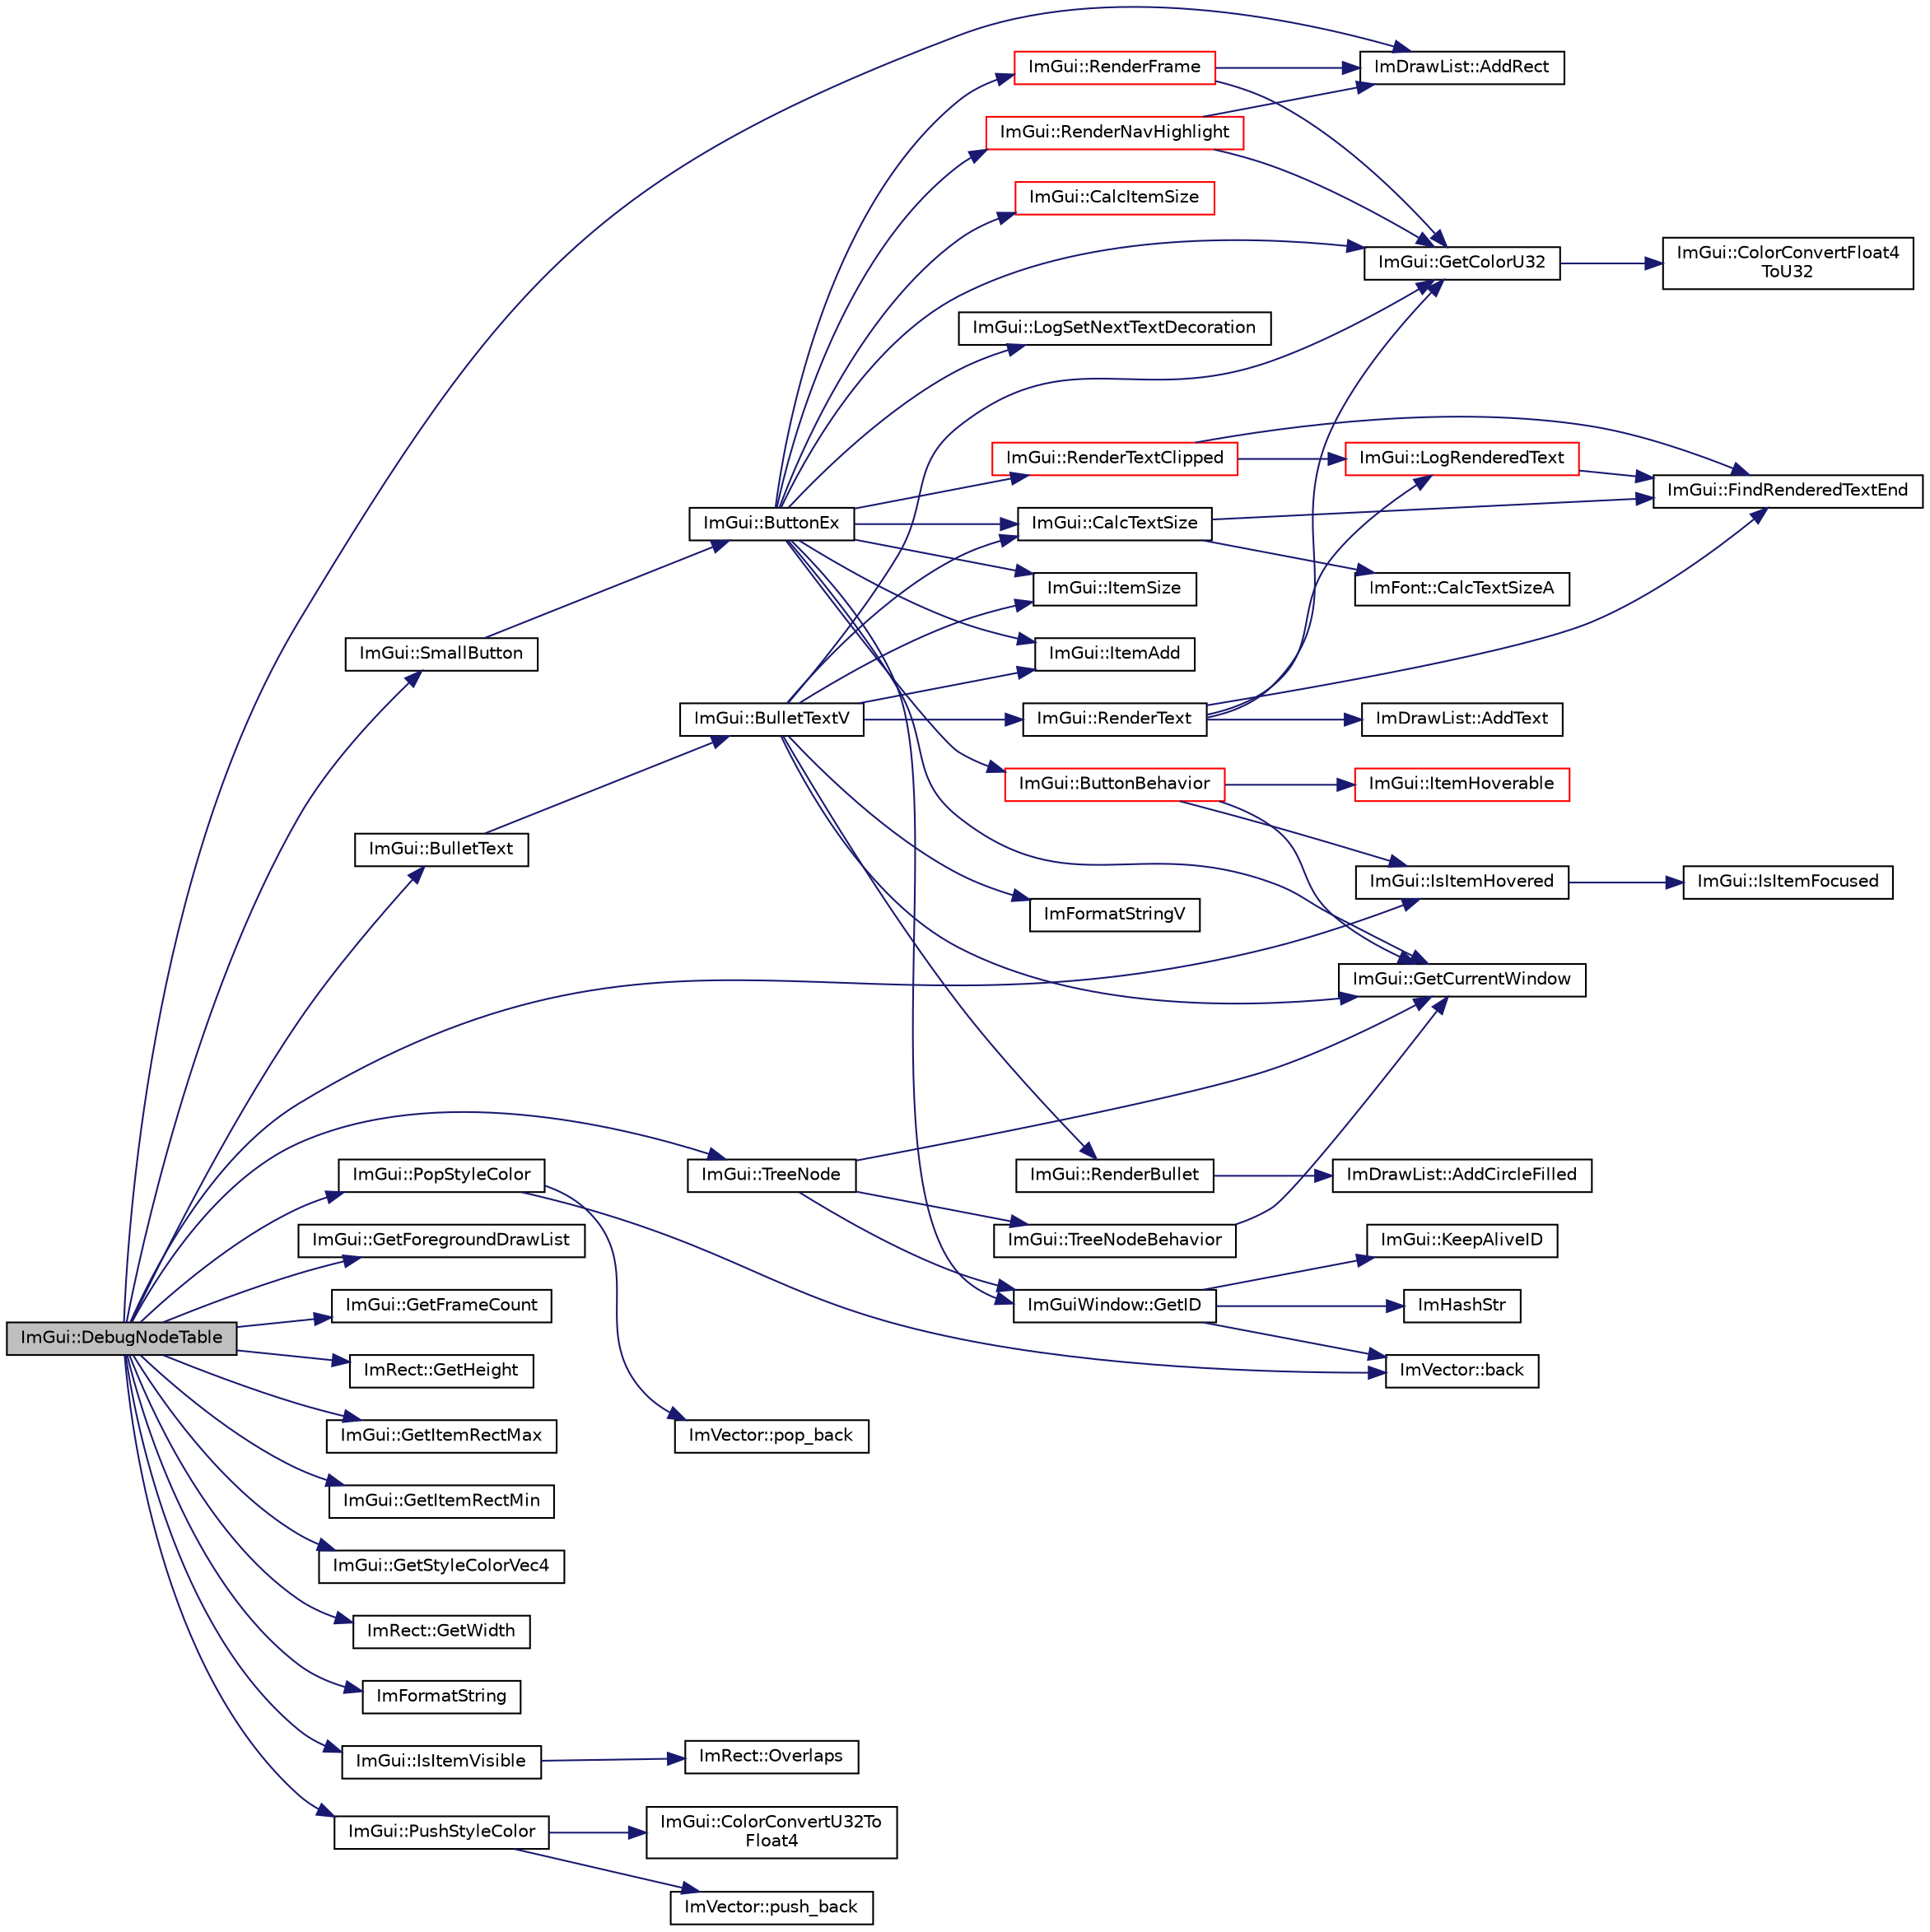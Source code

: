 digraph "ImGui::DebugNodeTable"
{
 // LATEX_PDF_SIZE
  edge [fontname="Helvetica",fontsize="10",labelfontname="Helvetica",labelfontsize="10"];
  node [fontname="Helvetica",fontsize="10",shape=record];
  rankdir="LR";
  Node1 [label="ImGui::DebugNodeTable",height=0.2,width=0.4,color="black", fillcolor="grey75", style="filled", fontcolor="black",tooltip=" "];
  Node1 -> Node2 [color="midnightblue",fontsize="10",style="solid",fontname="Helvetica"];
  Node2 [label="ImDrawList::AddRect",height=0.2,width=0.4,color="black", fillcolor="white", style="filled",URL="$struct_im_draw_list.html#ad96f10a3e954fe0c5b7c96d4e205af7b",tooltip=" "];
  Node1 -> Node3 [color="midnightblue",fontsize="10",style="solid",fontname="Helvetica"];
  Node3 [label="ImGui::BulletText",height=0.2,width=0.4,color="black", fillcolor="white", style="filled",URL="$namespace_im_gui.html#af8d34d563b17c683943a0fa7bf5807bc",tooltip=" "];
  Node3 -> Node4 [color="midnightblue",fontsize="10",style="solid",fontname="Helvetica"];
  Node4 [label="ImGui::BulletTextV",height=0.2,width=0.4,color="black", fillcolor="white", style="filled",URL="$namespace_im_gui.html#af8f4b5e96c745e205974857f9a584583",tooltip=" "];
  Node4 -> Node5 [color="midnightblue",fontsize="10",style="solid",fontname="Helvetica"];
  Node5 [label="ImGui::CalcTextSize",height=0.2,width=0.4,color="black", fillcolor="white", style="filled",URL="$namespace_im_gui.html#a848b9db6cc4a186751c0ecebcaadc33b",tooltip=" "];
  Node5 -> Node6 [color="midnightblue",fontsize="10",style="solid",fontname="Helvetica"];
  Node6 [label="ImFont::CalcTextSizeA",height=0.2,width=0.4,color="black", fillcolor="white", style="filled",URL="$struct_im_font.html#ad67f64fd206ad197f4b93b1a1ae27cfe",tooltip=" "];
  Node5 -> Node7 [color="midnightblue",fontsize="10",style="solid",fontname="Helvetica"];
  Node7 [label="ImGui::FindRenderedTextEnd",height=0.2,width=0.4,color="black", fillcolor="white", style="filled",URL="$namespace_im_gui.html#a7671e1dbc803a31b06081b52a771d83f",tooltip=" "];
  Node4 -> Node8 [color="midnightblue",fontsize="10",style="solid",fontname="Helvetica"];
  Node8 [label="ImGui::GetColorU32",height=0.2,width=0.4,color="black", fillcolor="white", style="filled",URL="$namespace_im_gui.html#a0de2d9bd347d9866511eb8d014e62556",tooltip=" "];
  Node8 -> Node9 [color="midnightblue",fontsize="10",style="solid",fontname="Helvetica"];
  Node9 [label="ImGui::ColorConvertFloat4\lToU32",height=0.2,width=0.4,color="black", fillcolor="white", style="filled",URL="$namespace_im_gui.html#abe2691de0b1a71c774ab24cc91564a94",tooltip=" "];
  Node4 -> Node10 [color="midnightblue",fontsize="10",style="solid",fontname="Helvetica"];
  Node10 [label="ImGui::GetCurrentWindow",height=0.2,width=0.4,color="black", fillcolor="white", style="filled",URL="$namespace_im_gui.html#a7ceba68eca2b09fb6bf1ad88037e6203",tooltip=" "];
  Node4 -> Node11 [color="midnightblue",fontsize="10",style="solid",fontname="Helvetica"];
  Node11 [label="ImFormatStringV",height=0.2,width=0.4,color="black", fillcolor="white", style="filled",URL="$imgui_8cpp.html#a2e0022a073d369645a0daab17f823779",tooltip=" "];
  Node4 -> Node12 [color="midnightblue",fontsize="10",style="solid",fontname="Helvetica"];
  Node12 [label="ImGui::ItemAdd",height=0.2,width=0.4,color="black", fillcolor="white", style="filled",URL="$namespace_im_gui.html#a03440eafb6ce299fcb92b2d2cda147a5",tooltip=" "];
  Node4 -> Node13 [color="midnightblue",fontsize="10",style="solid",fontname="Helvetica"];
  Node13 [label="ImGui::ItemSize",height=0.2,width=0.4,color="black", fillcolor="white", style="filled",URL="$namespace_im_gui.html#aeeb1ec6ae6548173dbf813e7df538c48",tooltip=" "];
  Node4 -> Node14 [color="midnightblue",fontsize="10",style="solid",fontname="Helvetica"];
  Node14 [label="ImGui::RenderBullet",height=0.2,width=0.4,color="black", fillcolor="white", style="filled",URL="$namespace_im_gui.html#a46189f75b2e25d595f1e71060d2a2633",tooltip=" "];
  Node14 -> Node15 [color="midnightblue",fontsize="10",style="solid",fontname="Helvetica"];
  Node15 [label="ImDrawList::AddCircleFilled",height=0.2,width=0.4,color="black", fillcolor="white", style="filled",URL="$struct_im_draw_list.html#aef950cf8b0293b2c5e4708af72de045b",tooltip=" "];
  Node4 -> Node16 [color="midnightblue",fontsize="10",style="solid",fontname="Helvetica"];
  Node16 [label="ImGui::RenderText",height=0.2,width=0.4,color="black", fillcolor="white", style="filled",URL="$namespace_im_gui.html#a9971ce57f2a288ac3a12df886c5550d1",tooltip=" "];
  Node16 -> Node17 [color="midnightblue",fontsize="10",style="solid",fontname="Helvetica"];
  Node17 [label="ImDrawList::AddText",height=0.2,width=0.4,color="black", fillcolor="white", style="filled",URL="$struct_im_draw_list.html#ac5221bd86b3429f6d5b6e6ffe454942d",tooltip=" "];
  Node16 -> Node7 [color="midnightblue",fontsize="10",style="solid",fontname="Helvetica"];
  Node16 -> Node8 [color="midnightblue",fontsize="10",style="solid",fontname="Helvetica"];
  Node16 -> Node18 [color="midnightblue",fontsize="10",style="solid",fontname="Helvetica"];
  Node18 [label="ImGui::LogRenderedText",height=0.2,width=0.4,color="red", fillcolor="white", style="filled",URL="$namespace_im_gui.html#a7a0d62e33f2236ec2f789e24ca0fb56f",tooltip=" "];
  Node18 -> Node7 [color="midnightblue",fontsize="10",style="solid",fontname="Helvetica"];
  Node1 -> Node21 [color="midnightblue",fontsize="10",style="solid",fontname="Helvetica"];
  Node21 [label="ImGui::GetForegroundDrawList",height=0.2,width=0.4,color="black", fillcolor="white", style="filled",URL="$namespace_im_gui.html#a718d48e3636f9df63e4820d0fef34e78",tooltip=" "];
  Node1 -> Node22 [color="midnightblue",fontsize="10",style="solid",fontname="Helvetica"];
  Node22 [label="ImGui::GetFrameCount",height=0.2,width=0.4,color="black", fillcolor="white", style="filled",URL="$namespace_im_gui.html#a0180211f23fc10807dfc3d2f6e8681f9",tooltip=" "];
  Node1 -> Node23 [color="midnightblue",fontsize="10",style="solid",fontname="Helvetica"];
  Node23 [label="ImRect::GetHeight",height=0.2,width=0.4,color="black", fillcolor="white", style="filled",URL="$struct_im_rect.html#a748d8ae9cb26508951ec6e2f2df0625b",tooltip=" "];
  Node1 -> Node24 [color="midnightblue",fontsize="10",style="solid",fontname="Helvetica"];
  Node24 [label="ImGui::GetItemRectMax",height=0.2,width=0.4,color="black", fillcolor="white", style="filled",URL="$namespace_im_gui.html#a3d260209b8dc25a2c942e8cfd1ed0e51",tooltip=" "];
  Node1 -> Node25 [color="midnightblue",fontsize="10",style="solid",fontname="Helvetica"];
  Node25 [label="ImGui::GetItemRectMin",height=0.2,width=0.4,color="black", fillcolor="white", style="filled",URL="$namespace_im_gui.html#a65b24b72ec0e8444c705cebf3e91f570",tooltip=" "];
  Node1 -> Node26 [color="midnightblue",fontsize="10",style="solid",fontname="Helvetica"];
  Node26 [label="ImGui::GetStyleColorVec4",height=0.2,width=0.4,color="black", fillcolor="white", style="filled",URL="$namespace_im_gui.html#ad838e580972e2c4b3da2b0f60754b662",tooltip=" "];
  Node1 -> Node27 [color="midnightblue",fontsize="10",style="solid",fontname="Helvetica"];
  Node27 [label="ImRect::GetWidth",height=0.2,width=0.4,color="black", fillcolor="white", style="filled",URL="$struct_im_rect.html#afa75cb8491f20901c96166d17dcddac4",tooltip=" "];
  Node1 -> Node28 [color="midnightblue",fontsize="10",style="solid",fontname="Helvetica"];
  Node28 [label="ImFormatString",height=0.2,width=0.4,color="black", fillcolor="white", style="filled",URL="$imgui_8cpp.html#a75ccaf7d676b1f567ba888ae42ac3809",tooltip=" "];
  Node1 -> Node29 [color="midnightblue",fontsize="10",style="solid",fontname="Helvetica"];
  Node29 [label="ImGui::IsItemHovered",height=0.2,width=0.4,color="black", fillcolor="white", style="filled",URL="$namespace_im_gui.html#ac9a400eff3a9561d95e80486c52a660b",tooltip=" "];
  Node29 -> Node30 [color="midnightblue",fontsize="10",style="solid",fontname="Helvetica"];
  Node30 [label="ImGui::IsItemFocused",height=0.2,width=0.4,color="black", fillcolor="white", style="filled",URL="$namespace_im_gui.html#add3290865a67327258c3a32b695adb28",tooltip=" "];
  Node1 -> Node31 [color="midnightblue",fontsize="10",style="solid",fontname="Helvetica"];
  Node31 [label="ImGui::IsItemVisible",height=0.2,width=0.4,color="black", fillcolor="white", style="filled",URL="$namespace_im_gui.html#a0e9273fc53bdf7ca39d59cdb657c3c2f",tooltip=" "];
  Node31 -> Node32 [color="midnightblue",fontsize="10",style="solid",fontname="Helvetica"];
  Node32 [label="ImRect::Overlaps",height=0.2,width=0.4,color="black", fillcolor="white", style="filled",URL="$struct_im_rect.html#a0af3bade3781e5e7c6afdf71ccfb0d43",tooltip=" "];
  Node1 -> Node33 [color="midnightblue",fontsize="10",style="solid",fontname="Helvetica"];
  Node33 [label="ImGui::PopStyleColor",height=0.2,width=0.4,color="black", fillcolor="white", style="filled",URL="$namespace_im_gui.html#a9795f730b4043a98b6254738d86efcdc",tooltip=" "];
  Node33 -> Node34 [color="midnightblue",fontsize="10",style="solid",fontname="Helvetica"];
  Node34 [label="ImVector::back",height=0.2,width=0.4,color="black", fillcolor="white", style="filled",URL="$struct_im_vector.html#a6da15f3c402099ed57078835ab942f8e",tooltip=" "];
  Node33 -> Node35 [color="midnightblue",fontsize="10",style="solid",fontname="Helvetica"];
  Node35 [label="ImVector::pop_back",height=0.2,width=0.4,color="black", fillcolor="white", style="filled",URL="$struct_im_vector.html#a3db7ce62d3c429effdb893fbf7148c1c",tooltip=" "];
  Node1 -> Node36 [color="midnightblue",fontsize="10",style="solid",fontname="Helvetica"];
  Node36 [label="ImGui::PushStyleColor",height=0.2,width=0.4,color="black", fillcolor="white", style="filled",URL="$namespace_im_gui.html#a77ee84afb636e05eb4b2d6eeddcc2aa8",tooltip=" "];
  Node36 -> Node37 [color="midnightblue",fontsize="10",style="solid",fontname="Helvetica"];
  Node37 [label="ImGui::ColorConvertU32To\lFloat4",height=0.2,width=0.4,color="black", fillcolor="white", style="filled",URL="$namespace_im_gui.html#a74df648cad381b5ad979c3609b7f4b2a",tooltip=" "];
  Node36 -> Node38 [color="midnightblue",fontsize="10",style="solid",fontname="Helvetica"];
  Node38 [label="ImVector::push_back",height=0.2,width=0.4,color="black", fillcolor="white", style="filled",URL="$struct_im_vector.html#aab5df48e0711a48bd12f3206e08c4108",tooltip=" "];
  Node1 -> Node39 [color="midnightblue",fontsize="10",style="solid",fontname="Helvetica"];
  Node39 [label="ImGui::SmallButton",height=0.2,width=0.4,color="black", fillcolor="white", style="filled",URL="$namespace_im_gui.html#a5b76ec69758aeb0a00a66f142f7a4fb2",tooltip=" "];
  Node39 -> Node40 [color="midnightblue",fontsize="10",style="solid",fontname="Helvetica"];
  Node40 [label="ImGui::ButtonEx",height=0.2,width=0.4,color="black", fillcolor="white", style="filled",URL="$namespace_im_gui.html#ae479220c66b039874c6e4c9e9b22849f",tooltip=" "];
  Node40 -> Node41 [color="midnightblue",fontsize="10",style="solid",fontname="Helvetica"];
  Node41 [label="ImGui::ButtonBehavior",height=0.2,width=0.4,color="red", fillcolor="white", style="filled",URL="$namespace_im_gui.html#a65a4f18b1bc8ce0f351687922089f374",tooltip=" "];
  Node41 -> Node10 [color="midnightblue",fontsize="10",style="solid",fontname="Helvetica"];
  Node41 -> Node29 [color="midnightblue",fontsize="10",style="solid",fontname="Helvetica"];
  Node41 -> Node42 [color="midnightblue",fontsize="10",style="solid",fontname="Helvetica"];
  Node42 [label="ImGui::ItemHoverable",height=0.2,width=0.4,color="red", fillcolor="white", style="filled",URL="$namespace_im_gui.html#a488b86a9f235923304186fb86ff64ffb",tooltip=" "];
  Node40 -> Node47 [color="midnightblue",fontsize="10",style="solid",fontname="Helvetica"];
  Node47 [label="ImGui::CalcItemSize",height=0.2,width=0.4,color="red", fillcolor="white", style="filled",URL="$namespace_im_gui.html#acaef0497f7982dd98bf215e50129cd9b",tooltip=" "];
  Node40 -> Node5 [color="midnightblue",fontsize="10",style="solid",fontname="Helvetica"];
  Node40 -> Node8 [color="midnightblue",fontsize="10",style="solid",fontname="Helvetica"];
  Node40 -> Node10 [color="midnightblue",fontsize="10",style="solid",fontname="Helvetica"];
  Node40 -> Node49 [color="midnightblue",fontsize="10",style="solid",fontname="Helvetica"];
  Node49 [label="ImGuiWindow::GetID",height=0.2,width=0.4,color="black", fillcolor="white", style="filled",URL="$struct_im_gui_window.html#a66400a63bc0b54d7d29e08d1b1b1a42b",tooltip=" "];
  Node49 -> Node34 [color="midnightblue",fontsize="10",style="solid",fontname="Helvetica"];
  Node49 -> Node50 [color="midnightblue",fontsize="10",style="solid",fontname="Helvetica"];
  Node50 [label="ImHashStr",height=0.2,width=0.4,color="black", fillcolor="white", style="filled",URL="$imgui_8cpp.html#acd1b12694d0365b516bf7373f182eeee",tooltip=" "];
  Node49 -> Node51 [color="midnightblue",fontsize="10",style="solid",fontname="Helvetica"];
  Node51 [label="ImGui::KeepAliveID",height=0.2,width=0.4,color="black", fillcolor="white", style="filled",URL="$namespace_im_gui.html#a85a245c78a9f7c351636bdad6e60c488",tooltip=" "];
  Node40 -> Node12 [color="midnightblue",fontsize="10",style="solid",fontname="Helvetica"];
  Node40 -> Node13 [color="midnightblue",fontsize="10",style="solid",fontname="Helvetica"];
  Node40 -> Node52 [color="midnightblue",fontsize="10",style="solid",fontname="Helvetica"];
  Node52 [label="ImGui::LogSetNextTextDecoration",height=0.2,width=0.4,color="black", fillcolor="white", style="filled",URL="$namespace_im_gui.html#a66bc1e61bff5f2170bcd2d7d071eaa22",tooltip=" "];
  Node40 -> Node53 [color="midnightblue",fontsize="10",style="solid",fontname="Helvetica"];
  Node53 [label="ImGui::RenderFrame",height=0.2,width=0.4,color="red", fillcolor="white", style="filled",URL="$namespace_im_gui.html#a621ba649568ede3939d4f10d83b86d04",tooltip=" "];
  Node53 -> Node2 [color="midnightblue",fontsize="10",style="solid",fontname="Helvetica"];
  Node53 -> Node8 [color="midnightblue",fontsize="10",style="solid",fontname="Helvetica"];
  Node40 -> Node55 [color="midnightblue",fontsize="10",style="solid",fontname="Helvetica"];
  Node55 [label="ImGui::RenderNavHighlight",height=0.2,width=0.4,color="red", fillcolor="white", style="filled",URL="$namespace_im_gui.html#afc84af0481214603f058b6ee31d20855",tooltip=" "];
  Node55 -> Node2 [color="midnightblue",fontsize="10",style="solid",fontname="Helvetica"];
  Node55 -> Node8 [color="midnightblue",fontsize="10",style="solid",fontname="Helvetica"];
  Node40 -> Node58 [color="midnightblue",fontsize="10",style="solid",fontname="Helvetica"];
  Node58 [label="ImGui::RenderTextClipped",height=0.2,width=0.4,color="red", fillcolor="white", style="filled",URL="$namespace_im_gui.html#ab362eafae794c7364a6b96ea06f38eb9",tooltip=" "];
  Node58 -> Node7 [color="midnightblue",fontsize="10",style="solid",fontname="Helvetica"];
  Node58 -> Node18 [color="midnightblue",fontsize="10",style="solid",fontname="Helvetica"];
  Node1 -> Node60 [color="midnightblue",fontsize="10",style="solid",fontname="Helvetica"];
  Node60 [label="ImGui::TreeNode",height=0.2,width=0.4,color="black", fillcolor="white", style="filled",URL="$namespace_im_gui.html#a4dff507ce8bbe0da9556bb50b1e60d7f",tooltip=" "];
  Node60 -> Node10 [color="midnightblue",fontsize="10",style="solid",fontname="Helvetica"];
  Node60 -> Node49 [color="midnightblue",fontsize="10",style="solid",fontname="Helvetica"];
  Node60 -> Node61 [color="midnightblue",fontsize="10",style="solid",fontname="Helvetica"];
  Node61 [label="ImGui::TreeNodeBehavior",height=0.2,width=0.4,color="black", fillcolor="white", style="filled",URL="$namespace_im_gui.html#a918eabf70d288e93b2519ee1eac2c0b4",tooltip=" "];
  Node61 -> Node10 [color="midnightblue",fontsize="10",style="solid",fontname="Helvetica"];
}
